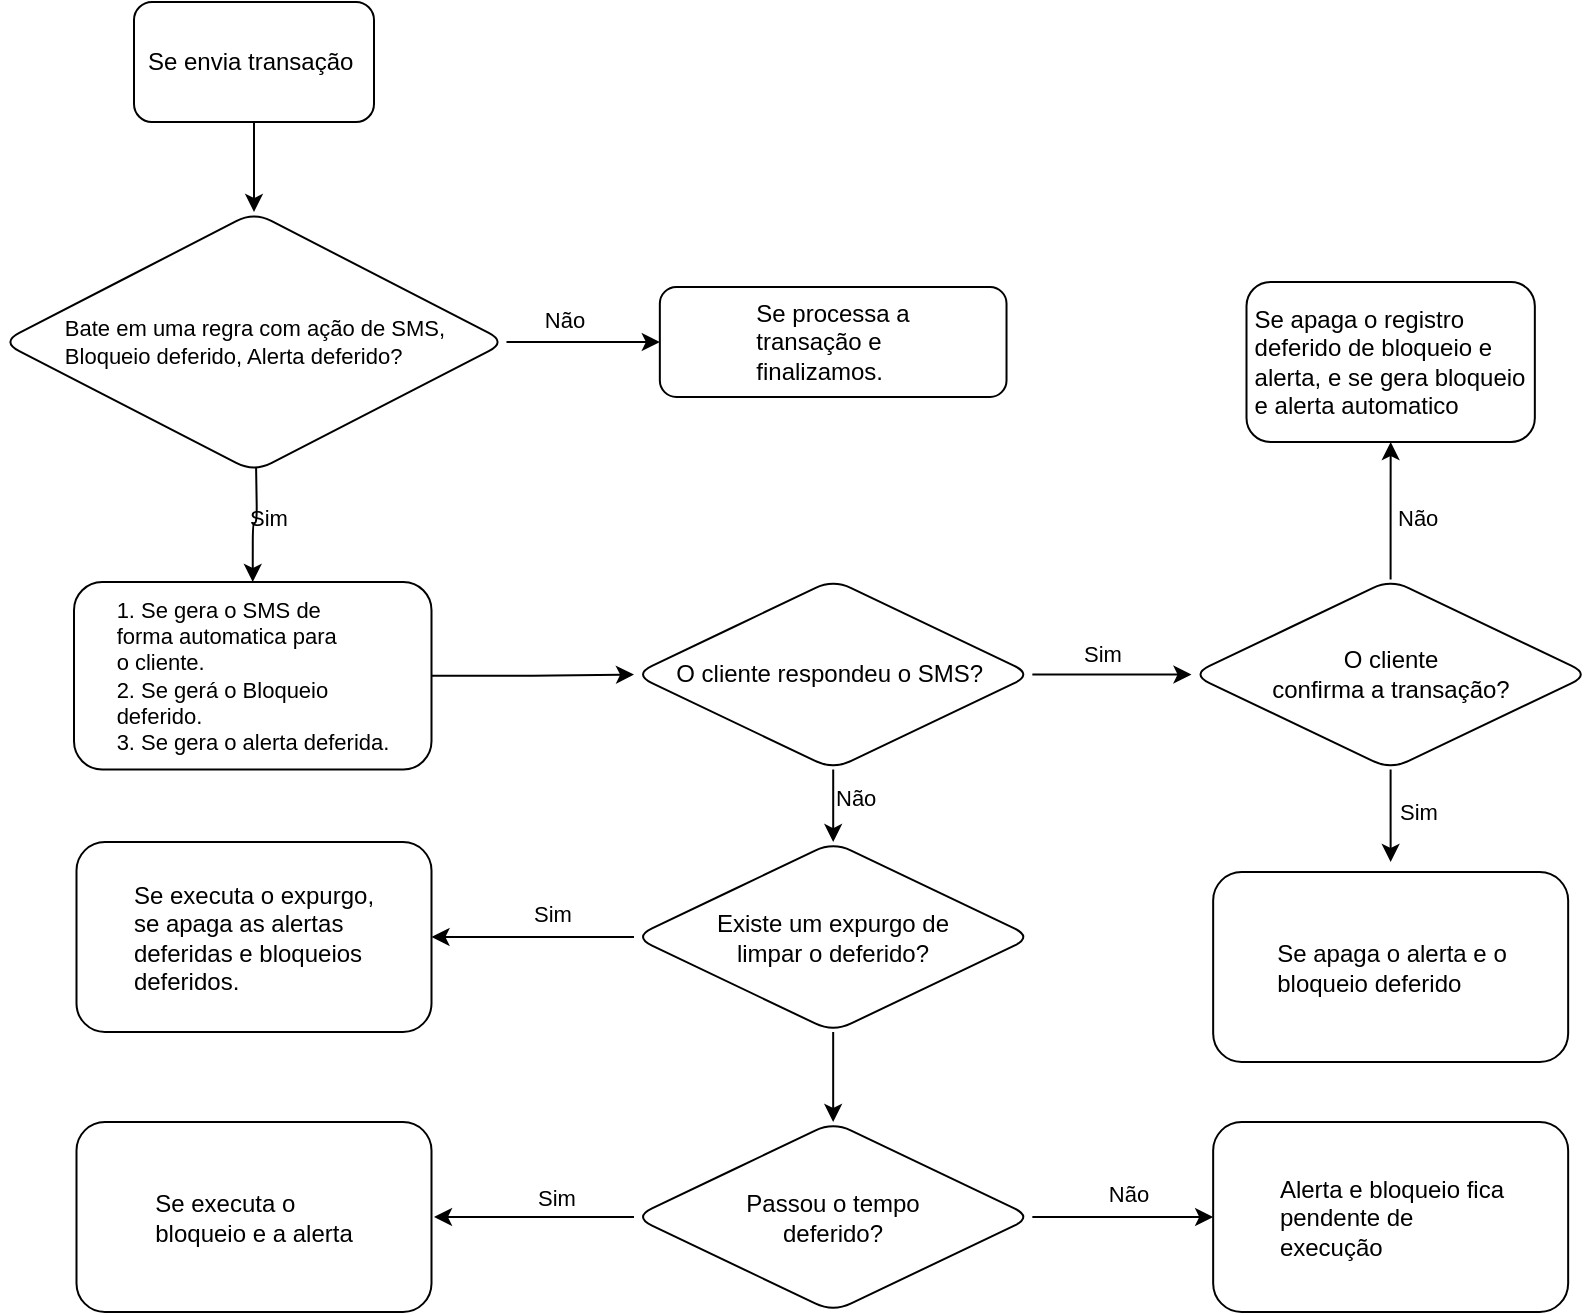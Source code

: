 <mxfile version="24.8.2">
  <diagram id="C5RBs43oDa-KdzZeNtuy" name="Page-1">
    <mxGraphModel dx="2060" dy="758" grid="0" gridSize="10" guides="1" tooltips="1" connect="1" arrows="1" fold="1" page="1" pageScale="1" pageWidth="1169" pageHeight="827" math="0" shadow="0">
      <root>
        <mxCell id="WIyWlLk6GJQsqaUBKTNV-0" />
        <mxCell id="WIyWlLk6GJQsqaUBKTNV-1" parent="WIyWlLk6GJQsqaUBKTNV-0" />
        <mxCell id="d-Esc1W9-hh1ixCS8mY1-11" style="edgeStyle=orthogonalEdgeStyle;rounded=1;orthogonalLoop=1;jettySize=auto;html=1;entryX=0.5;entryY=0;entryDx=0;entryDy=0;labelBackgroundColor=none;fontColor=default;" edge="1" parent="WIyWlLk6GJQsqaUBKTNV-1" source="d-Esc1W9-hh1ixCS8mY1-0" target="d-Esc1W9-hh1ixCS8mY1-1">
          <mxGeometry relative="1" as="geometry" />
        </mxCell>
        <mxCell id="d-Esc1W9-hh1ixCS8mY1-0" value="&lt;font style=&quot;font-size: 12px;&quot;&gt;Se envia transação&amp;nbsp;&lt;/font&gt;" style="rounded=1;whiteSpace=wrap;html=1;labelBackgroundColor=none;" vertex="1" parent="WIyWlLk6GJQsqaUBKTNV-1">
          <mxGeometry x="100" y="50" width="120" height="60" as="geometry" />
        </mxCell>
        <mxCell id="d-Esc1W9-hh1ixCS8mY1-13" value="" style="edgeStyle=orthogonalEdgeStyle;rounded=1;orthogonalLoop=1;jettySize=auto;html=1;entryX=0.5;entryY=0;entryDx=0;entryDy=0;labelBackgroundColor=none;fontColor=default;" edge="1" parent="WIyWlLk6GJQsqaUBKTNV-1" target="d-Esc1W9-hh1ixCS8mY1-2">
          <mxGeometry relative="1" as="geometry">
            <mxPoint x="161.0" y="280.0" as="sourcePoint" />
            <mxPoint x="161" y="330" as="targetPoint" />
          </mxGeometry>
        </mxCell>
        <mxCell id="d-Esc1W9-hh1ixCS8mY1-20" value="Sim" style="edgeLabel;html=1;align=left;verticalAlign=middle;resizable=0;points=[];labelPosition=right;verticalLabelPosition=middle;rounded=1;labelBackgroundColor=none;" vertex="1" connectable="0" parent="d-Esc1W9-hh1ixCS8mY1-13">
          <mxGeometry x="-0.096" y="-5" relative="1" as="geometry">
            <mxPoint as="offset" />
          </mxGeometry>
        </mxCell>
        <mxCell id="d-Esc1W9-hh1ixCS8mY1-37" style="edgeStyle=orthogonalEdgeStyle;rounded=1;orthogonalLoop=1;jettySize=auto;html=1;entryX=0;entryY=0.5;entryDx=0;entryDy=0;labelBackgroundColor=none;fontColor=default;" edge="1" parent="WIyWlLk6GJQsqaUBKTNV-1" source="d-Esc1W9-hh1ixCS8mY1-1" target="d-Esc1W9-hh1ixCS8mY1-3">
          <mxGeometry relative="1" as="geometry" />
        </mxCell>
        <mxCell id="d-Esc1W9-hh1ixCS8mY1-56" value="Não" style="edgeLabel;html=1;align=center;verticalAlign=bottom;resizable=0;points=[];rounded=1;labelBackgroundColor=none;" vertex="1" connectable="0" parent="d-Esc1W9-hh1ixCS8mY1-37">
          <mxGeometry x="-0.276" y="3" relative="1" as="geometry">
            <mxPoint as="offset" />
          </mxGeometry>
        </mxCell>
        <mxCell id="d-Esc1W9-hh1ixCS8mY1-1" value="&lt;div style=&quot;text-align: justify; font-size: 11px;&quot;&gt;&lt;span style=&quot;background-color: initial;&quot;&gt;&lt;font style=&quot;font-size: 11px;&quot;&gt;Bate em uma regra com ação de SMS,&lt;/font&gt;&lt;/span&gt;&lt;/div&gt;&lt;font style=&quot;font-size: 11px;&quot;&gt;&lt;div style=&quot;text-align: justify;&quot;&gt;&lt;span style=&quot;background-color: initial;&quot;&gt;Bloqueio deferido, Alerta deferido?&lt;/span&gt;&lt;/div&gt;&lt;/font&gt;" style="rhombus;whiteSpace=wrap;html=1;rounded=1;labelBackgroundColor=none;" vertex="1" parent="WIyWlLk6GJQsqaUBKTNV-1">
          <mxGeometry x="33.75" y="155" width="252.5" height="130" as="geometry" />
        </mxCell>
        <mxCell id="d-Esc1W9-hh1ixCS8mY1-34" style="edgeStyle=orthogonalEdgeStyle;rounded=1;orthogonalLoop=1;jettySize=auto;html=1;entryX=0;entryY=0.5;entryDx=0;entryDy=0;labelBackgroundColor=none;fontColor=default;" edge="1" parent="WIyWlLk6GJQsqaUBKTNV-1" source="d-Esc1W9-hh1ixCS8mY1-2" target="d-Esc1W9-hh1ixCS8mY1-29">
          <mxGeometry relative="1" as="geometry">
            <mxPoint x="310" y="386.25" as="targetPoint" />
          </mxGeometry>
        </mxCell>
        <mxCell id="d-Esc1W9-hh1ixCS8mY1-2" value="&lt;div style=&quot;text-align: justify; font-size: 11px;&quot;&gt;&lt;span style=&quot;background-color: initial;&quot;&gt;&lt;font style=&quot;font-size: 11px;&quot;&gt;1. Se gera o SMS de&lt;/font&gt;&lt;/span&gt;&lt;/div&gt;&lt;font style=&quot;font-size: 11px;&quot;&gt;&lt;div style=&quot;text-align: justify;&quot;&gt;&lt;span style=&quot;background-color: initial;&quot;&gt;forma automatica para&lt;/span&gt;&lt;/div&gt;&lt;div style=&quot;text-align: justify;&quot;&gt;&lt;span style=&quot;background-color: initial;&quot;&gt;o cliente.&lt;/span&gt;&lt;/div&gt;&lt;div style=&quot;text-align: justify;&quot;&gt;&lt;span style=&quot;background-color: initial;&quot;&gt;2. Se gerá o Bloqueio&lt;/span&gt;&lt;/div&gt;&lt;div style=&quot;text-align: justify;&quot;&gt;&lt;span style=&quot;background-color: initial;&quot;&gt;deferido.&lt;/span&gt;&lt;/div&gt;&lt;div style=&quot;text-align: justify;&quot;&gt;&lt;span style=&quot;background-color: initial;&quot;&gt;3. Se gera o alerta deferida.&lt;/span&gt;&lt;/div&gt;&lt;/font&gt;" style="rounded=1;whiteSpace=wrap;html=1;align=center;labelBackgroundColor=none;" vertex="1" parent="WIyWlLk6GJQsqaUBKTNV-1">
          <mxGeometry x="70" y="340" width="178.75" height="93.75" as="geometry" />
        </mxCell>
        <mxCell id="d-Esc1W9-hh1ixCS8mY1-3" value="&lt;div style=&quot;text-align: justify;&quot;&gt;&lt;span style=&quot;background-color: initial;&quot;&gt;Se processa a&lt;/span&gt;&lt;/div&gt;&lt;div style=&quot;text-align: justify;&quot;&gt;&lt;span style=&quot;background-color: initial;&quot;&gt;transação e&lt;/span&gt;&lt;/div&gt;&lt;div style=&quot;text-align: justify;&quot;&gt;&lt;span style=&quot;background-color: initial;&quot;&gt;finalizamos.&lt;/span&gt;&lt;/div&gt;" style="rounded=1;whiteSpace=wrap;html=1;labelBackgroundColor=none;" vertex="1" parent="WIyWlLk6GJQsqaUBKTNV-1">
          <mxGeometry x="362.92" y="192.5" width="173.34" height="55" as="geometry" />
        </mxCell>
        <mxCell id="d-Esc1W9-hh1ixCS8mY1-32" style="edgeStyle=orthogonalEdgeStyle;rounded=1;orthogonalLoop=1;jettySize=auto;html=1;entryX=0.5;entryY=1;entryDx=0;entryDy=0;labelBackgroundColor=none;fontColor=default;" edge="1" parent="WIyWlLk6GJQsqaUBKTNV-1" source="d-Esc1W9-hh1ixCS8mY1-4" target="d-Esc1W9-hh1ixCS8mY1-17">
          <mxGeometry relative="1" as="geometry" />
        </mxCell>
        <mxCell id="d-Esc1W9-hh1ixCS8mY1-58" value="Não" style="edgeLabel;html=1;align=left;verticalAlign=middle;resizable=0;points=[];labelPosition=right;verticalLabelPosition=middle;rounded=1;labelBackgroundColor=none;" vertex="1" connectable="0" parent="d-Esc1W9-hh1ixCS8mY1-32">
          <mxGeometry x="-0.105" y="-2" relative="1" as="geometry">
            <mxPoint as="offset" />
          </mxGeometry>
        </mxCell>
        <mxCell id="d-Esc1W9-hh1ixCS8mY1-51" style="edgeStyle=orthogonalEdgeStyle;rounded=1;orthogonalLoop=1;jettySize=auto;html=1;labelBackgroundColor=none;fontColor=default;" edge="1" parent="WIyWlLk6GJQsqaUBKTNV-1" source="d-Esc1W9-hh1ixCS8mY1-4">
          <mxGeometry relative="1" as="geometry">
            <mxPoint x="728.325" y="480" as="targetPoint" />
          </mxGeometry>
        </mxCell>
        <mxCell id="d-Esc1W9-hh1ixCS8mY1-57" value="Sim" style="edgeLabel;html=1;align=left;verticalAlign=middle;resizable=0;points=[];labelPosition=right;verticalLabelPosition=middle;rounded=1;labelBackgroundColor=none;" vertex="1" connectable="0" parent="d-Esc1W9-hh1ixCS8mY1-51">
          <mxGeometry x="-0.091" y="3" relative="1" as="geometry">
            <mxPoint as="offset" />
          </mxGeometry>
        </mxCell>
        <mxCell id="d-Esc1W9-hh1ixCS8mY1-4" value="O cliente&lt;br/&gt;confirma a transação?" style="rhombus;whiteSpace=wrap;html=1;rounded=1;labelBackgroundColor=none;" vertex="1" parent="WIyWlLk6GJQsqaUBKTNV-1">
          <mxGeometry x="628.74" y="338.75" width="199.17" height="95" as="geometry" />
        </mxCell>
        <mxCell id="d-Esc1W9-hh1ixCS8mY1-17" value="&lt;div style=&quot;text-align: justify;&quot;&gt;&lt;span style=&quot;background-color: initial;&quot;&gt;Se apaga o registro&lt;/span&gt;&lt;/div&gt;&lt;div style=&quot;text-align: justify;&quot;&gt;&lt;span style=&quot;background-color: initial;&quot;&gt;deferido de bloqueio e&lt;/span&gt;&lt;/div&gt;&lt;div style=&quot;text-align: justify;&quot;&gt;&lt;span style=&quot;background-color: initial;&quot;&gt;alerta, e se gera bloqueio&lt;/span&gt;&lt;/div&gt;&lt;div style=&quot;text-align: justify;&quot;&gt;&lt;span style=&quot;background-color: initial;&quot;&gt;e alerta automatico&lt;/span&gt;&lt;/div&gt;" style="rounded=1;whiteSpace=wrap;html=1;labelBackgroundColor=none;" vertex="1" parent="WIyWlLk6GJQsqaUBKTNV-1">
          <mxGeometry x="656.25" y="190" width="144.17" height="80" as="geometry" />
        </mxCell>
        <mxCell id="d-Esc1W9-hh1ixCS8mY1-28" value="" style="edgeStyle=orthogonalEdgeStyle;rounded=1;orthogonalLoop=1;jettySize=auto;html=1;labelBackgroundColor=none;fontColor=default;" edge="1" parent="WIyWlLk6GJQsqaUBKTNV-1" source="d-Esc1W9-hh1ixCS8mY1-26" target="d-Esc1W9-hh1ixCS8mY1-27">
          <mxGeometry relative="1" as="geometry" />
        </mxCell>
        <mxCell id="d-Esc1W9-hh1ixCS8mY1-38" style="edgeStyle=orthogonalEdgeStyle;rounded=1;orthogonalLoop=1;jettySize=auto;html=1;labelBackgroundColor=none;fontColor=default;" edge="1" parent="WIyWlLk6GJQsqaUBKTNV-1" source="d-Esc1W9-hh1ixCS8mY1-26" target="d-Esc1W9-hh1ixCS8mY1-33">
          <mxGeometry relative="1" as="geometry" />
        </mxCell>
        <mxCell id="d-Esc1W9-hh1ixCS8mY1-39" value="Sim" style="edgeLabel;html=1;align=center;verticalAlign=bottom;resizable=0;points=[];labelPosition=center;verticalLabelPosition=top;rounded=1;labelBackgroundColor=none;" vertex="1" connectable="0" parent="d-Esc1W9-hh1ixCS8mY1-38">
          <mxGeometry x="-0.19" y="-3" relative="1" as="geometry">
            <mxPoint as="offset" />
          </mxGeometry>
        </mxCell>
        <mxCell id="d-Esc1W9-hh1ixCS8mY1-26" value="&lt;font style=&quot;font-size: 12px;&quot;&gt;Existe um expurgo de&lt;br&gt;limpar o deferido?&lt;/font&gt;" style="rhombus;whiteSpace=wrap;html=1;rounded=1;labelBackgroundColor=none;" vertex="1" parent="WIyWlLk6GJQsqaUBKTNV-1">
          <mxGeometry x="350" y="470" width="199.17" height="95" as="geometry" />
        </mxCell>
        <mxCell id="d-Esc1W9-hh1ixCS8mY1-44" style="edgeStyle=orthogonalEdgeStyle;rounded=1;orthogonalLoop=1;jettySize=auto;html=1;labelBackgroundColor=none;fontColor=default;" edge="1" parent="WIyWlLk6GJQsqaUBKTNV-1" source="d-Esc1W9-hh1ixCS8mY1-27">
          <mxGeometry relative="1" as="geometry">
            <mxPoint x="250" y="657.5" as="targetPoint" />
          </mxGeometry>
        </mxCell>
        <mxCell id="d-Esc1W9-hh1ixCS8mY1-49" value="Sim" style="edgeLabel;html=1;align=center;verticalAlign=bottom;resizable=0;points=[];rounded=1;labelBackgroundColor=none;" vertex="1" connectable="0" parent="d-Esc1W9-hh1ixCS8mY1-44">
          <mxGeometry x="-0.224" y="-1" relative="1" as="geometry">
            <mxPoint as="offset" />
          </mxGeometry>
        </mxCell>
        <mxCell id="d-Esc1W9-hh1ixCS8mY1-47" style="edgeStyle=orthogonalEdgeStyle;rounded=1;orthogonalLoop=1;jettySize=auto;html=1;entryX=0;entryY=0.5;entryDx=0;entryDy=0;labelBackgroundColor=none;fontColor=default;" edge="1" parent="WIyWlLk6GJQsqaUBKTNV-1" source="d-Esc1W9-hh1ixCS8mY1-27" target="d-Esc1W9-hh1ixCS8mY1-45">
          <mxGeometry relative="1" as="geometry" />
        </mxCell>
        <mxCell id="d-Esc1W9-hh1ixCS8mY1-50" value="Não" style="edgeLabel;html=1;align=center;verticalAlign=bottom;resizable=0;points=[];rounded=1;labelBackgroundColor=none;" vertex="1" connectable="0" parent="d-Esc1W9-hh1ixCS8mY1-47">
          <mxGeometry x="0.058" y="4" relative="1" as="geometry">
            <mxPoint y="1" as="offset" />
          </mxGeometry>
        </mxCell>
        <mxCell id="d-Esc1W9-hh1ixCS8mY1-27" value="Passou o tempo&lt;br&gt;deferido?" style="rhombus;whiteSpace=wrap;html=1;rounded=1;labelBackgroundColor=none;" vertex="1" parent="WIyWlLk6GJQsqaUBKTNV-1">
          <mxGeometry x="350" y="610" width="199.17" height="95" as="geometry" />
        </mxCell>
        <mxCell id="d-Esc1W9-hh1ixCS8mY1-35" value="" style="edgeStyle=orthogonalEdgeStyle;rounded=1;orthogonalLoop=1;jettySize=auto;html=1;labelBackgroundColor=none;fontColor=default;" edge="1" parent="WIyWlLk6GJQsqaUBKTNV-1" source="d-Esc1W9-hh1ixCS8mY1-29" target="d-Esc1W9-hh1ixCS8mY1-26">
          <mxGeometry relative="1" as="geometry" />
        </mxCell>
        <mxCell id="d-Esc1W9-hh1ixCS8mY1-36" value="Não" style="edgeLabel;html=1;align=left;verticalAlign=middle;resizable=0;points=[];labelPosition=right;verticalLabelPosition=middle;rounded=1;labelBackgroundColor=none;" vertex="1" connectable="0" parent="d-Esc1W9-hh1ixCS8mY1-35">
          <mxGeometry x="-0.35" y="-1" relative="1" as="geometry">
            <mxPoint as="offset" />
          </mxGeometry>
        </mxCell>
        <mxCell id="d-Esc1W9-hh1ixCS8mY1-52" style="edgeStyle=orthogonalEdgeStyle;rounded=1;orthogonalLoop=1;jettySize=auto;html=1;entryX=0;entryY=0.5;entryDx=0;entryDy=0;labelBackgroundColor=none;fontColor=default;" edge="1" parent="WIyWlLk6GJQsqaUBKTNV-1" source="d-Esc1W9-hh1ixCS8mY1-29" target="d-Esc1W9-hh1ixCS8mY1-4">
          <mxGeometry relative="1" as="geometry" />
        </mxCell>
        <mxCell id="d-Esc1W9-hh1ixCS8mY1-53" value="&lt;span style=&quot;color: rgba(0, 0, 0, 0); font-family: monospace; font-size: 0px; text-align: start; background-color: rgb(251, 251, 251);&quot;&gt;%3CmxGraphModel%3E%3Croot%3E%3CmxCell%20id%3D%220%22%2F%3E%3CmxCell%20id%3D%221%22%20parent%3D%220%22%2F%3E%3CmxCell%20id%3D%222%22%20value%3D%22Sim%22%20style%3D%22edgeLabel%3Bhtml%3D1%3Balign%3Dcenter%3BverticalAlign%3Dbottom%3Bresizable%3D0%3Bpoints%3D%5B%5D%3BlabelPosition%3Dcenter%3BverticalLabelPosition%3Dtop%3B%22%20vertex%3D%221%22%20connectable%3D%220%22%20parent%3D%221%22%3E%3CmxGeometry%20x%3D%22309%22%20y%3D%22514.5%22%20as%3D%22geometry%22%2F%3E%3C%2FmxCell%3E%3C%2Froot%3E%3C%2FmxGraphModel%3E&lt;/span&gt;" style="edgeLabel;html=1;align=center;verticalAlign=middle;resizable=0;points=[];rounded=1;labelBackgroundColor=none;" vertex="1" connectable="0" parent="d-Esc1W9-hh1ixCS8mY1-52">
          <mxGeometry x="-0.3" y="-1" relative="1" as="geometry">
            <mxPoint as="offset" />
          </mxGeometry>
        </mxCell>
        <mxCell id="d-Esc1W9-hh1ixCS8mY1-55" value="Sim" style="edgeLabel;html=1;align=center;verticalAlign=bottom;resizable=0;points=[];rounded=1;labelBackgroundColor=none;" vertex="1" connectable="0" parent="d-Esc1W9-hh1ixCS8mY1-52">
          <mxGeometry x="-0.124" y="2" relative="1" as="geometry">
            <mxPoint as="offset" />
          </mxGeometry>
        </mxCell>
        <mxCell id="d-Esc1W9-hh1ixCS8mY1-29" value="&lt;font style=&quot;font-size: 12px;&quot;&gt;O cliente respondeu o SMS?&amp;nbsp;&lt;/font&gt;" style="rhombus;whiteSpace=wrap;html=1;rounded=1;labelBackgroundColor=none;" vertex="1" parent="WIyWlLk6GJQsqaUBKTNV-1">
          <mxGeometry x="350" y="338.75" width="199.17" height="95" as="geometry" />
        </mxCell>
        <mxCell id="d-Esc1W9-hh1ixCS8mY1-30" value="&lt;div style=&quot;text-align: justify;&quot;&gt;&lt;div&gt;Se apaga o alerta e o&lt;/div&gt;&lt;div&gt;bloqueio deferido&lt;/div&gt;&lt;/div&gt;" style="rounded=1;whiteSpace=wrap;html=1;labelBackgroundColor=none;" vertex="1" parent="WIyWlLk6GJQsqaUBKTNV-1">
          <mxGeometry x="639.58" y="485" width="177.5" height="95" as="geometry" />
        </mxCell>
        <mxCell id="d-Esc1W9-hh1ixCS8mY1-33" value="&lt;div style=&quot;text-align: justify;&quot;&gt;Se executa o expurgo,&lt;br&gt;se apaga as alertas&lt;br&gt;deferidas e bloqueios&lt;br&gt;deferidos.&lt;/div&gt;" style="rounded=1;whiteSpace=wrap;html=1;labelBackgroundColor=none;" vertex="1" parent="WIyWlLk6GJQsqaUBKTNV-1">
          <mxGeometry x="71.25" y="470" width="177.5" height="95" as="geometry" />
        </mxCell>
        <mxCell id="d-Esc1W9-hh1ixCS8mY1-42" value="&lt;div style=&quot;text-align: justify;&quot;&gt;Se executa o&lt;br/&gt;bloqueio e a alerta&lt;/div&gt;" style="rounded=1;whiteSpace=wrap;html=1;labelBackgroundColor=none;" vertex="1" parent="WIyWlLk6GJQsqaUBKTNV-1">
          <mxGeometry x="71.25" y="610" width="177.5" height="95" as="geometry" />
        </mxCell>
        <mxCell id="d-Esc1W9-hh1ixCS8mY1-45" value="&lt;div style=&quot;&quot;&gt;&lt;div style=&quot;text-align: justify;&quot;&gt;Alerta e bloqueio fica&lt;/div&gt;&lt;div style=&quot;text-align: justify;&quot;&gt;pendente de&lt;/div&gt;&lt;div style=&quot;text-align: justify;&quot;&gt;execução&lt;/div&gt;&lt;/div&gt;" style="rounded=1;whiteSpace=wrap;html=1;align=center;labelBackgroundColor=none;" vertex="1" parent="WIyWlLk6GJQsqaUBKTNV-1">
          <mxGeometry x="639.58" y="610" width="177.5" height="95" as="geometry" />
        </mxCell>
      </root>
    </mxGraphModel>
  </diagram>
</mxfile>
